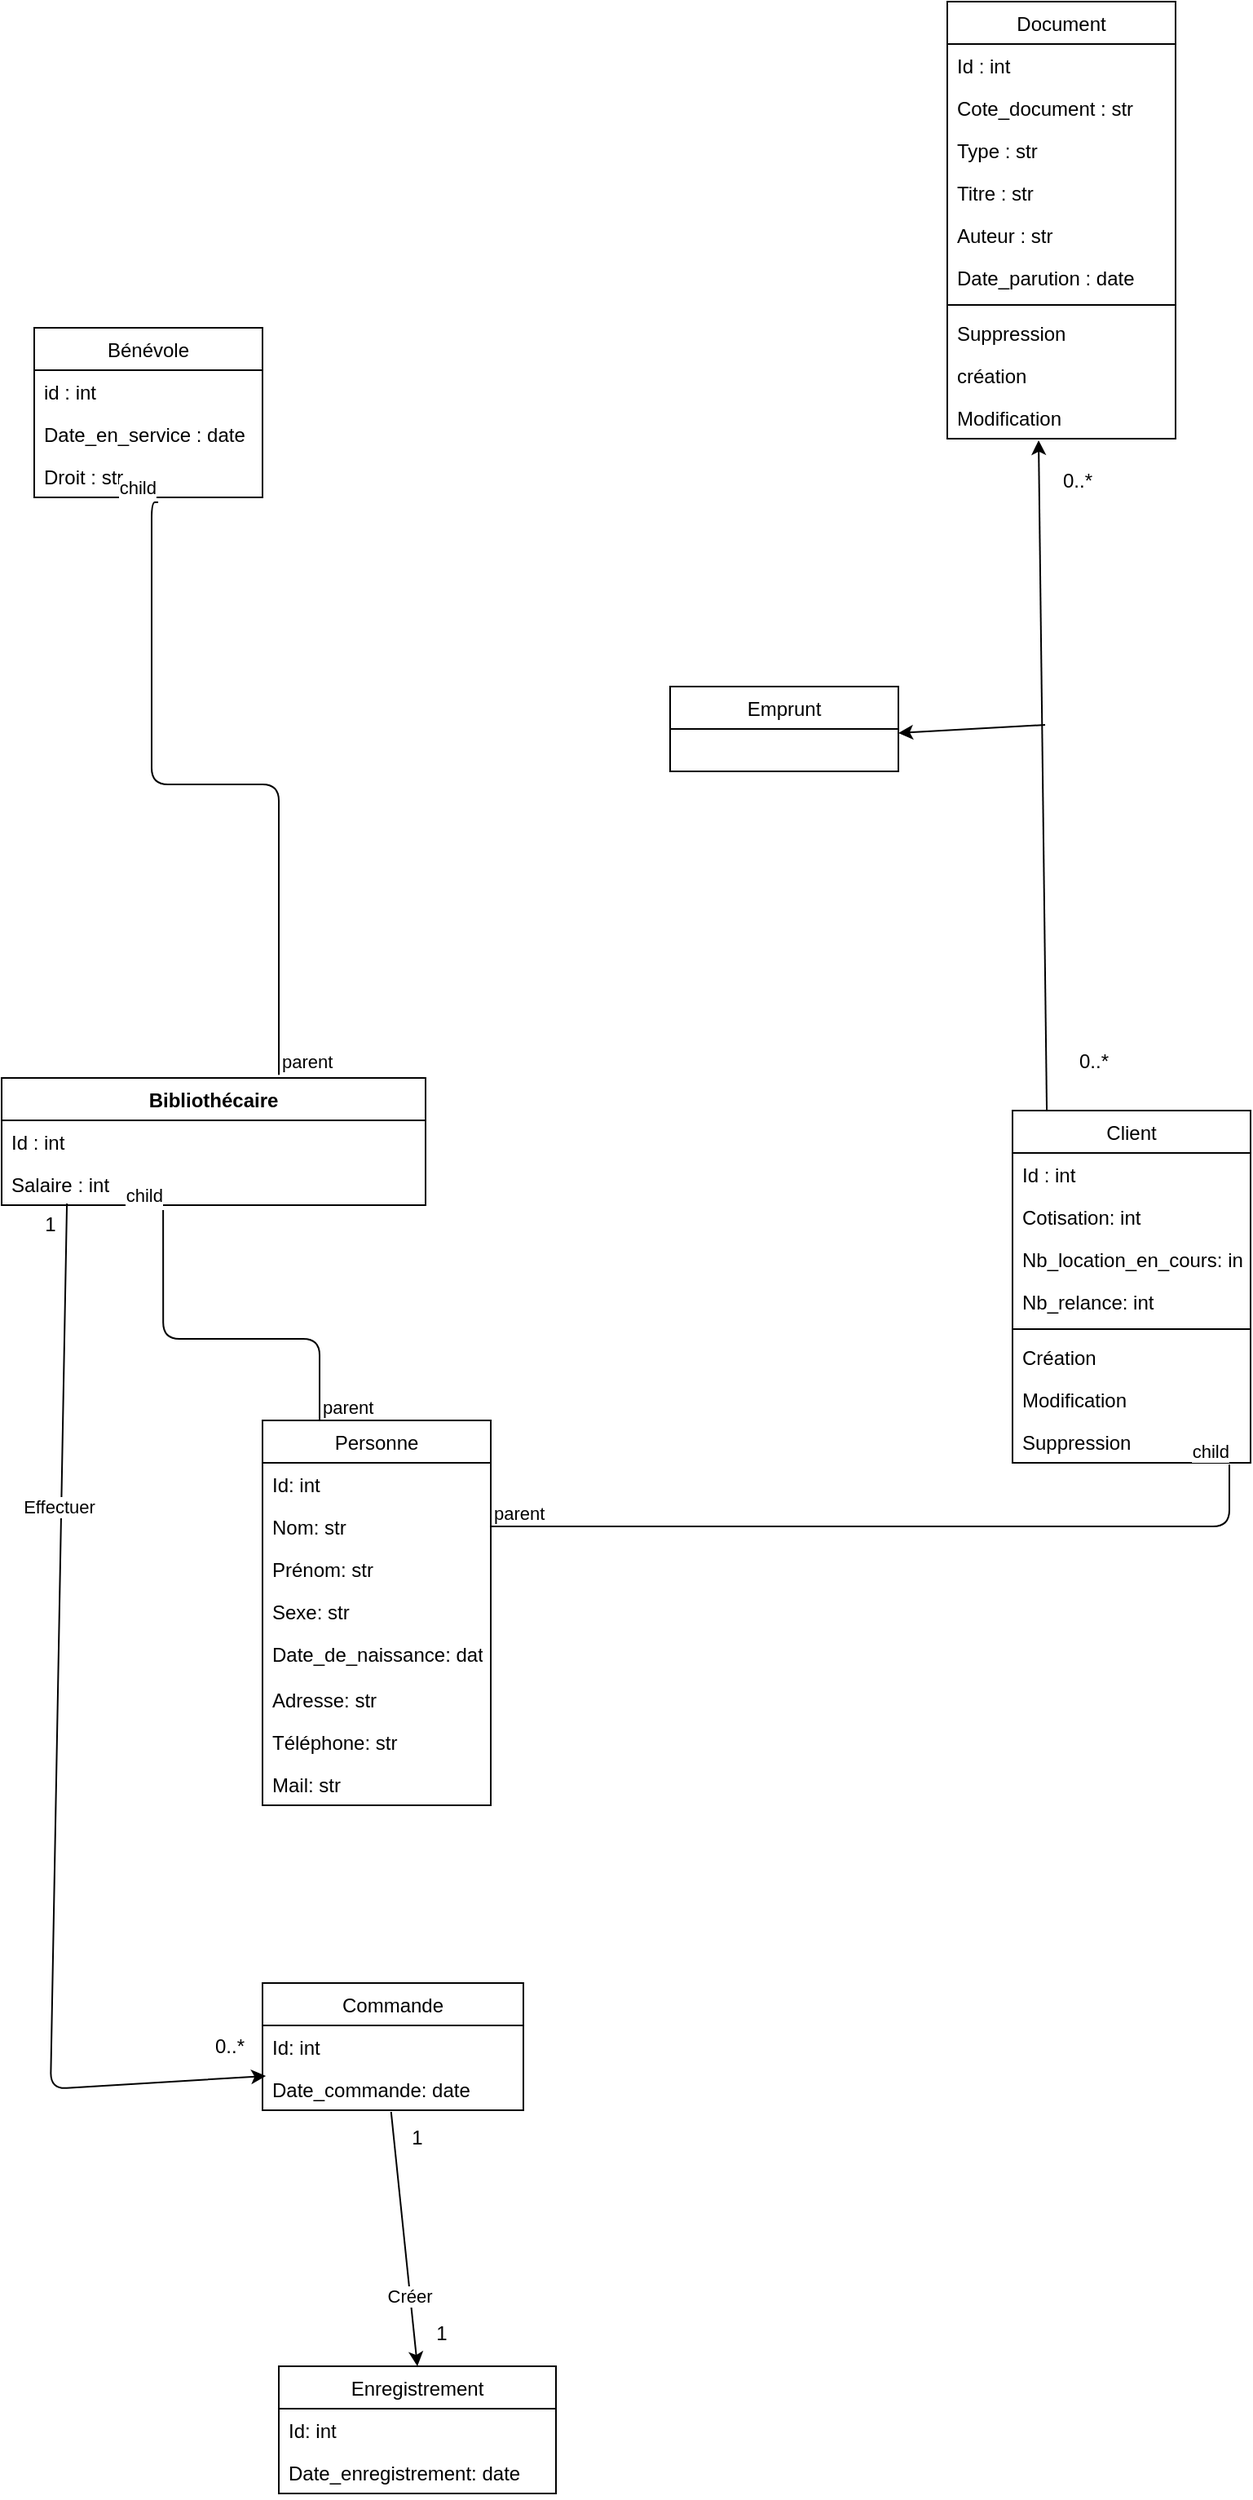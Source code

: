 <mxfile version="14.2.5" type="device"><diagram id="OYyhkcdiuvXrvP6uyowY" name="Diagramme des classes - entité"><mxGraphModel dx="1022" dy="1875" grid="1" gridSize="10" guides="1" tooltips="1" connect="1" arrows="1" fold="1" page="1" pageScale="1" pageWidth="827" pageHeight="1169" math="0" shadow="0"><root><mxCell id="0"/><mxCell id="1" parent="0"/><mxCell id="fWSXPYJICrlra-UiTmL8-9" value="Personne" style="swimlane;fontStyle=0;childLayout=stackLayout;horizontal=1;startSize=26;fillColor=none;horizontalStack=0;resizeParent=1;resizeParentMax=0;resizeLast=0;collapsible=1;marginBottom=0;" parent="1" vertex="1"><mxGeometry x="180" y="240" width="140" height="236" as="geometry"/></mxCell><mxCell id="fWSXPYJICrlra-UiTmL8-25" value="Id: int" style="text;strokeColor=none;fillColor=none;align=left;verticalAlign=top;spacingLeft=4;spacingRight=4;overflow=hidden;rotatable=0;points=[[0,0.5],[1,0.5]];portConstraint=eastwest;" parent="fWSXPYJICrlra-UiTmL8-9" vertex="1"><mxGeometry y="26" width="140" height="26" as="geometry"/></mxCell><mxCell id="fWSXPYJICrlra-UiTmL8-10" value="Nom: str" style="text;strokeColor=none;fillColor=none;align=left;verticalAlign=top;spacingLeft=4;spacingRight=4;overflow=hidden;rotatable=0;points=[[0,0.5],[1,0.5]];portConstraint=eastwest;" parent="fWSXPYJICrlra-UiTmL8-9" vertex="1"><mxGeometry y="52" width="140" height="26" as="geometry"/></mxCell><mxCell id="fWSXPYJICrlra-UiTmL8-27" value="Prénom: str" style="text;strokeColor=none;fillColor=none;align=left;verticalAlign=top;spacingLeft=4;spacingRight=4;overflow=hidden;rotatable=0;points=[[0,0.5],[1,0.5]];portConstraint=eastwest;" parent="fWSXPYJICrlra-UiTmL8-9" vertex="1"><mxGeometry y="78" width="140" height="26" as="geometry"/></mxCell><mxCell id="fWSXPYJICrlra-UiTmL8-26" value="Sexe: str" style="text;strokeColor=none;fillColor=none;align=left;verticalAlign=top;spacingLeft=4;spacingRight=4;overflow=hidden;rotatable=0;points=[[0,0.5],[1,0.5]];portConstraint=eastwest;" parent="fWSXPYJICrlra-UiTmL8-9" vertex="1"><mxGeometry y="104" width="140" height="26" as="geometry"/></mxCell><mxCell id="fWSXPYJICrlra-UiTmL8-11" value="Date_de_naissance: date" style="text;strokeColor=none;fillColor=none;align=left;verticalAlign=top;spacingLeft=4;spacingRight=4;overflow=hidden;rotatable=0;points=[[0,0.5],[1,0.5]];portConstraint=eastwest;" parent="fWSXPYJICrlra-UiTmL8-9" vertex="1"><mxGeometry y="130" width="140" height="28" as="geometry"/></mxCell><mxCell id="fWSXPYJICrlra-UiTmL8-28" value="Adresse: str" style="text;strokeColor=none;fillColor=none;align=left;verticalAlign=top;spacingLeft=4;spacingRight=4;overflow=hidden;rotatable=0;points=[[0,0.5],[1,0.5]];portConstraint=eastwest;" parent="fWSXPYJICrlra-UiTmL8-9" vertex="1"><mxGeometry y="158" width="140" height="26" as="geometry"/></mxCell><mxCell id="fWSXPYJICrlra-UiTmL8-29" value="Téléphone: str" style="text;strokeColor=none;fillColor=none;align=left;verticalAlign=top;spacingLeft=4;spacingRight=4;overflow=hidden;rotatable=0;points=[[0,0.5],[1,0.5]];portConstraint=eastwest;" parent="fWSXPYJICrlra-UiTmL8-9" vertex="1"><mxGeometry y="184" width="140" height="26" as="geometry"/></mxCell><mxCell id="fWSXPYJICrlra-UiTmL8-30" value="Mail: str" style="text;strokeColor=none;fillColor=none;align=left;verticalAlign=top;spacingLeft=4;spacingRight=4;overflow=hidden;rotatable=0;points=[[0,0.5],[1,0.5]];portConstraint=eastwest;" parent="fWSXPYJICrlra-UiTmL8-9" vertex="1"><mxGeometry y="210" width="140" height="26" as="geometry"/></mxCell><mxCell id="fWSXPYJICrlra-UiTmL8-17" value="Bénévole" style="swimlane;fontStyle=0;childLayout=stackLayout;horizontal=1;startSize=26;fillColor=none;horizontalStack=0;resizeParent=1;resizeParentMax=0;resizeLast=0;collapsible=1;marginBottom=0;" parent="1" vertex="1"><mxGeometry x="40" y="-430" width="140" height="104" as="geometry"/></mxCell><mxCell id="fWSXPYJICrlra-UiTmL8-18" value="id : int" style="text;strokeColor=none;fillColor=none;align=left;verticalAlign=top;spacingLeft=4;spacingRight=4;overflow=hidden;rotatable=0;points=[[0,0.5],[1,0.5]];portConstraint=eastwest;" parent="fWSXPYJICrlra-UiTmL8-17" vertex="1"><mxGeometry y="26" width="140" height="26" as="geometry"/></mxCell><mxCell id="fWSXPYJICrlra-UiTmL8-19" value="Date_en_service : date" style="text;strokeColor=none;fillColor=none;align=left;verticalAlign=top;spacingLeft=4;spacingRight=4;overflow=hidden;rotatable=0;points=[[0,0.5],[1,0.5]];portConstraint=eastwest;" parent="fWSXPYJICrlra-UiTmL8-17" vertex="1"><mxGeometry y="52" width="140" height="26" as="geometry"/></mxCell><mxCell id="fWSXPYJICrlra-UiTmL8-45" value="Droit : str" style="text;strokeColor=none;fillColor=none;align=left;verticalAlign=top;spacingLeft=4;spacingRight=4;overflow=hidden;rotatable=0;points=[[0,0.5],[1,0.5]];portConstraint=eastwest;" parent="fWSXPYJICrlra-UiTmL8-17" vertex="1"><mxGeometry y="78" width="140" height="26" as="geometry"/></mxCell><mxCell id="fWSXPYJICrlra-UiTmL8-21" value="Client" style="swimlane;fontStyle=0;childLayout=stackLayout;horizontal=1;startSize=26;fillColor=none;horizontalStack=0;resizeParent=1;resizeParentMax=0;resizeLast=0;collapsible=1;marginBottom=0;" parent="1" vertex="1"><mxGeometry x="640" y="50" width="146" height="216" as="geometry"/></mxCell><mxCell id="fWSXPYJICrlra-UiTmL8-22" value="Id : int" style="text;strokeColor=none;fillColor=none;align=left;verticalAlign=top;spacingLeft=4;spacingRight=4;overflow=hidden;rotatable=0;points=[[0,0.5],[1,0.5]];portConstraint=eastwest;" parent="fWSXPYJICrlra-UiTmL8-21" vertex="1"><mxGeometry y="26" width="146" height="26" as="geometry"/></mxCell><mxCell id="fWSXPYJICrlra-UiTmL8-23" value="Cotisation: int" style="text;strokeColor=none;fillColor=none;align=left;verticalAlign=top;spacingLeft=4;spacingRight=4;overflow=hidden;rotatable=0;points=[[0,0.5],[1,0.5]];portConstraint=eastwest;" parent="fWSXPYJICrlra-UiTmL8-21" vertex="1"><mxGeometry y="52" width="146" height="26" as="geometry"/></mxCell><mxCell id="fWSXPYJICrlra-UiTmL8-46" value="Nb_location_en_cours: int" style="text;strokeColor=none;fillColor=none;align=left;verticalAlign=top;spacingLeft=4;spacingRight=4;overflow=hidden;rotatable=0;points=[[0,0.5],[1,0.5]];portConstraint=eastwest;" parent="fWSXPYJICrlra-UiTmL8-21" vertex="1"><mxGeometry y="78" width="146" height="26" as="geometry"/></mxCell><mxCell id="fWSXPYJICrlra-UiTmL8-104" value="Nb_relance: int" style="text;strokeColor=none;fillColor=none;align=left;verticalAlign=top;spacingLeft=4;spacingRight=4;overflow=hidden;rotatable=0;points=[[0,0.5],[1,0.5]];portConstraint=eastwest;" parent="fWSXPYJICrlra-UiTmL8-21" vertex="1"><mxGeometry y="104" width="146" height="26" as="geometry"/></mxCell><mxCell id="zAurbnMxxtD6ic4PUHuv-18" value="" style="line;strokeWidth=1;fillColor=none;align=left;verticalAlign=middle;spacingTop=-1;spacingLeft=3;spacingRight=3;rotatable=0;labelPosition=right;points=[];portConstraint=eastwest;" parent="fWSXPYJICrlra-UiTmL8-21" vertex="1"><mxGeometry y="130" width="146" height="8" as="geometry"/></mxCell><mxCell id="zAurbnMxxtD6ic4PUHuv-15" value="Création" style="text;strokeColor=none;fillColor=none;align=left;verticalAlign=top;spacingLeft=4;spacingRight=4;overflow=hidden;rotatable=0;points=[[0,0.5],[1,0.5]];portConstraint=eastwest;" parent="fWSXPYJICrlra-UiTmL8-21" vertex="1"><mxGeometry y="138" width="146" height="26" as="geometry"/></mxCell><mxCell id="zAurbnMxxtD6ic4PUHuv-16" value="Modification" style="text;strokeColor=none;fillColor=none;align=left;verticalAlign=top;spacingLeft=4;spacingRight=4;overflow=hidden;rotatable=0;points=[[0,0.5],[1,0.5]];portConstraint=eastwest;" parent="fWSXPYJICrlra-UiTmL8-21" vertex="1"><mxGeometry y="164" width="146" height="26" as="geometry"/></mxCell><mxCell id="zAurbnMxxtD6ic4PUHuv-17" value="Suppression" style="text;strokeColor=none;fillColor=none;align=left;verticalAlign=top;spacingLeft=4;spacingRight=4;overflow=hidden;rotatable=0;points=[[0,0.5],[1,0.5]];portConstraint=eastwest;" parent="fWSXPYJICrlra-UiTmL8-21" vertex="1"><mxGeometry y="190" width="146" height="26" as="geometry"/></mxCell><mxCell id="fWSXPYJICrlra-UiTmL8-31" value="Bibliothécaire" style="swimlane;fontStyle=1;align=center;verticalAlign=top;childLayout=stackLayout;horizontal=1;startSize=26;horizontalStack=0;resizeParent=1;resizeParentMax=0;resizeLast=0;collapsible=1;marginBottom=0;" parent="1" vertex="1"><mxGeometry x="20" y="30" width="260" height="78" as="geometry"><mxRectangle x="10" y="390" width="110" height="26" as="alternateBounds"/></mxGeometry></mxCell><mxCell id="fWSXPYJICrlra-UiTmL8-32" value="Id : int" style="text;strokeColor=none;fillColor=none;align=left;verticalAlign=top;spacingLeft=4;spacingRight=4;overflow=hidden;rotatable=0;points=[[0,0.5],[1,0.5]];portConstraint=eastwest;" parent="fWSXPYJICrlra-UiTmL8-31" vertex="1"><mxGeometry y="26" width="260" height="26" as="geometry"/></mxCell><mxCell id="fWSXPYJICrlra-UiTmL8-98" value="Salaire : int" style="text;strokeColor=none;fillColor=none;align=left;verticalAlign=top;spacingLeft=4;spacingRight=4;overflow=hidden;rotatable=0;points=[[0,0.5],[1,0.5]];portConstraint=eastwest;" parent="fWSXPYJICrlra-UiTmL8-31" vertex="1"><mxGeometry y="52" width="260" height="26" as="geometry"/></mxCell><mxCell id="fWSXPYJICrlra-UiTmL8-62" value="Commande" style="swimlane;fontStyle=0;childLayout=stackLayout;horizontal=1;startSize=26;fillColor=none;horizontalStack=0;resizeParent=1;resizeParentMax=0;resizeLast=0;collapsible=1;marginBottom=0;" parent="1" vertex="1"><mxGeometry x="180" y="585" width="160" height="78" as="geometry"/></mxCell><mxCell id="fWSXPYJICrlra-UiTmL8-63" value="Id: int" style="text;strokeColor=none;fillColor=none;align=left;verticalAlign=top;spacingLeft=4;spacingRight=4;overflow=hidden;rotatable=0;points=[[0,0.5],[1,0.5]];portConstraint=eastwest;" parent="fWSXPYJICrlra-UiTmL8-62" vertex="1"><mxGeometry y="26" width="160" height="26" as="geometry"/></mxCell><mxCell id="fWSXPYJICrlra-UiTmL8-65" value="Date_commande: date" style="text;strokeColor=none;fillColor=none;align=left;verticalAlign=top;spacingLeft=4;spacingRight=4;overflow=hidden;rotatable=0;points=[[0,0.5],[1,0.5]];portConstraint=eastwest;" parent="fWSXPYJICrlra-UiTmL8-62" vertex="1"><mxGeometry y="52" width="160" height="26" as="geometry"/></mxCell><mxCell id="fWSXPYJICrlra-UiTmL8-70" value="" style="endArrow=classic;html=1;exitX=0.493;exitY=1.038;exitDx=0;exitDy=0;exitPerimeter=0;entryX=0.5;entryY=0;entryDx=0;entryDy=0;" parent="1" source="fWSXPYJICrlra-UiTmL8-65" target="fWSXPYJICrlra-UiTmL8-77" edge="1"><mxGeometry width="50" height="50" relative="1" as="geometry"><mxPoint x="390" y="820" as="sourcePoint"/><mxPoint x="257.98" y="990" as="targetPoint"/></mxGeometry></mxCell><mxCell id="fWSXPYJICrlra-UiTmL8-103" value="Créer" style="edgeLabel;html=1;align=center;verticalAlign=middle;resizable=0;points=[];" parent="fWSXPYJICrlra-UiTmL8-70" vertex="1" connectable="0"><mxGeometry x="0.444" y="-1" relative="1" as="geometry"><mxPoint as="offset"/></mxGeometry></mxCell><mxCell id="fWSXPYJICrlra-UiTmL8-77" value="Enregistrement" style="swimlane;fontStyle=0;childLayout=stackLayout;horizontal=1;startSize=26;fillColor=none;horizontalStack=0;resizeParent=1;resizeParentMax=0;resizeLast=0;collapsible=1;marginBottom=0;" parent="1" vertex="1"><mxGeometry x="190" y="820" width="170" height="78" as="geometry"/></mxCell><mxCell id="fWSXPYJICrlra-UiTmL8-78" value="Id: int" style="text;strokeColor=none;fillColor=none;align=left;verticalAlign=top;spacingLeft=4;spacingRight=4;overflow=hidden;rotatable=0;points=[[0,0.5],[1,0.5]];portConstraint=eastwest;" parent="fWSXPYJICrlra-UiTmL8-77" vertex="1"><mxGeometry y="26" width="170" height="26" as="geometry"/></mxCell><mxCell id="fWSXPYJICrlra-UiTmL8-79" value="Date_enregistrement: date" style="text;strokeColor=none;fillColor=none;align=left;verticalAlign=top;spacingLeft=4;spacingRight=4;overflow=hidden;rotatable=0;points=[[0,0.5],[1,0.5]];portConstraint=eastwest;" parent="fWSXPYJICrlra-UiTmL8-77" vertex="1"><mxGeometry y="52" width="170" height="26" as="geometry"/></mxCell><mxCell id="fWSXPYJICrlra-UiTmL8-82" value="Document" style="swimlane;fontStyle=0;childLayout=stackLayout;horizontal=1;startSize=26;fillColor=none;horizontalStack=0;resizeParent=1;resizeParentMax=0;resizeLast=0;collapsible=1;marginBottom=0;" parent="1" vertex="1"><mxGeometry x="600" y="-630" width="140" height="268" as="geometry"/></mxCell><mxCell id="fWSXPYJICrlra-UiTmL8-83" value="Id : int" style="text;strokeColor=none;fillColor=none;align=left;verticalAlign=top;spacingLeft=4;spacingRight=4;overflow=hidden;rotatable=0;points=[[0,0.5],[1,0.5]];portConstraint=eastwest;" parent="fWSXPYJICrlra-UiTmL8-82" vertex="1"><mxGeometry y="26" width="140" height="26" as="geometry"/></mxCell><mxCell id="fWSXPYJICrlra-UiTmL8-94" value="Cote_document : str" style="text;strokeColor=none;fillColor=none;align=left;verticalAlign=top;spacingLeft=4;spacingRight=4;overflow=hidden;rotatable=0;points=[[0,0.5],[1,0.5]];portConstraint=eastwest;" parent="fWSXPYJICrlra-UiTmL8-82" vertex="1"><mxGeometry y="52" width="140" height="26" as="geometry"/></mxCell><mxCell id="fWSXPYJICrlra-UiTmL8-85" value="Type : str" style="text;strokeColor=none;fillColor=none;align=left;verticalAlign=top;spacingLeft=4;spacingRight=4;overflow=hidden;rotatable=0;points=[[0,0.5],[1,0.5]];portConstraint=eastwest;" parent="fWSXPYJICrlra-UiTmL8-82" vertex="1"><mxGeometry y="78" width="140" height="26" as="geometry"/></mxCell><mxCell id="fWSXPYJICrlra-UiTmL8-91" value="Titre : str" style="text;strokeColor=none;fillColor=none;align=left;verticalAlign=top;spacingLeft=4;spacingRight=4;overflow=hidden;rotatable=0;points=[[0,0.5],[1,0.5]];portConstraint=eastwest;" parent="fWSXPYJICrlra-UiTmL8-82" vertex="1"><mxGeometry y="104" width="140" height="26" as="geometry"/></mxCell><mxCell id="fWSXPYJICrlra-UiTmL8-84" value="Auteur : str" style="text;strokeColor=none;fillColor=none;align=left;verticalAlign=top;spacingLeft=4;spacingRight=4;overflow=hidden;rotatable=0;points=[[0,0.5],[1,0.5]];portConstraint=eastwest;" parent="fWSXPYJICrlra-UiTmL8-82" vertex="1"><mxGeometry y="130" width="140" height="26" as="geometry"/></mxCell><mxCell id="fWSXPYJICrlra-UiTmL8-93" value="Date_parution : date" style="text;strokeColor=none;fillColor=none;align=left;verticalAlign=top;spacingLeft=4;spacingRight=4;overflow=hidden;rotatable=0;points=[[0,0.5],[1,0.5]];portConstraint=eastwest;" parent="fWSXPYJICrlra-UiTmL8-82" vertex="1"><mxGeometry y="156" width="140" height="26" as="geometry"/></mxCell><mxCell id="zAurbnMxxtD6ic4PUHuv-11" value="" style="line;strokeWidth=1;fillColor=none;align=left;verticalAlign=middle;spacingTop=-1;spacingLeft=3;spacingRight=3;rotatable=0;labelPosition=right;points=[];portConstraint=eastwest;" parent="fWSXPYJICrlra-UiTmL8-82" vertex="1"><mxGeometry y="182" width="140" height="8" as="geometry"/></mxCell><mxCell id="zAurbnMxxtD6ic4PUHuv-13" value="Suppression" style="text;strokeColor=none;fillColor=none;align=left;verticalAlign=top;spacingLeft=4;spacingRight=4;overflow=hidden;rotatable=0;points=[[0,0.5],[1,0.5]];portConstraint=eastwest;" parent="fWSXPYJICrlra-UiTmL8-82" vertex="1"><mxGeometry y="190" width="140" height="26" as="geometry"/></mxCell><mxCell id="zAurbnMxxtD6ic4PUHuv-14" value="création" style="text;strokeColor=none;fillColor=none;align=left;verticalAlign=top;spacingLeft=4;spacingRight=4;overflow=hidden;rotatable=0;points=[[0,0.5],[1,0.5]];portConstraint=eastwest;" parent="fWSXPYJICrlra-UiTmL8-82" vertex="1"><mxGeometry y="216" width="140" height="26" as="geometry"/></mxCell><mxCell id="zAurbnMxxtD6ic4PUHuv-12" value="Modification" style="text;strokeColor=none;fillColor=none;align=left;verticalAlign=top;spacingLeft=4;spacingRight=4;overflow=hidden;rotatable=0;points=[[0,0.5],[1,0.5]];portConstraint=eastwest;" parent="fWSXPYJICrlra-UiTmL8-82" vertex="1"><mxGeometry y="242" width="140" height="26" as="geometry"/></mxCell><mxCell id="fWSXPYJICrlra-UiTmL8-88" value="" style="endArrow=classic;html=1;exitX=0.144;exitY=0;exitDx=0;exitDy=0;entryX=0.4;entryY=1.038;entryDx=0;entryDy=0;exitPerimeter=0;entryPerimeter=0;" parent="1" source="fWSXPYJICrlra-UiTmL8-21" target="zAurbnMxxtD6ic4PUHuv-12" edge="1"><mxGeometry width="50" height="50" relative="1" as="geometry"><mxPoint x="390" y="520" as="sourcePoint"/><mxPoint x="663.98" y="-142" as="targetPoint"/></mxGeometry></mxCell><mxCell id="fWSXPYJICrlra-UiTmL8-90" value="" style="endArrow=classic;html=1;strokeColor=#000000;entryX=0.013;entryY=0.192;entryDx=0;entryDy=0;entryPerimeter=0;exitX=0.154;exitY=0.962;exitDx=0;exitDy=0;exitPerimeter=0;" parent="1" source="fWSXPYJICrlra-UiTmL8-98" target="fWSXPYJICrlra-UiTmL8-65" edge="1"><mxGeometry width="50" height="50" relative="1" as="geometry"><mxPoint x="241" y="570" as="sourcePoint"/><mxPoint x="440" y="570" as="targetPoint"/><Array as="points"><mxPoint x="50" y="650"/></Array></mxGeometry></mxCell><mxCell id="fWSXPYJICrlra-UiTmL8-102" value="Effectuer" style="edgeLabel;html=1;align=center;verticalAlign=middle;resizable=0;points=[];" parent="fWSXPYJICrlra-UiTmL8-90" vertex="1" connectable="0"><mxGeometry x="-0.45" y="-2" relative="1" as="geometry"><mxPoint as="offset"/></mxGeometry></mxCell><mxCell id="fWSXPYJICrlra-UiTmL8-111" value="0..*" style="text;html=1;strokeColor=none;fillColor=none;align=center;verticalAlign=middle;whiteSpace=wrap;rounded=0;" parent="1" vertex="1"><mxGeometry x="140" y="614" width="40" height="20" as="geometry"/></mxCell><mxCell id="fWSXPYJICrlra-UiTmL8-112" value="1" style="text;html=1;strokeColor=none;fillColor=none;align=center;verticalAlign=middle;whiteSpace=wrap;rounded=0;" parent="1" vertex="1"><mxGeometry x="30" y="110" width="40" height="20" as="geometry"/></mxCell><mxCell id="fWSXPYJICrlra-UiTmL8-113" value="1" style="text;html=1;strokeColor=none;fillColor=none;align=center;verticalAlign=middle;whiteSpace=wrap;rounded=0;" parent="1" vertex="1"><mxGeometry x="255" y="670" width="40" height="20" as="geometry"/></mxCell><mxCell id="fWSXPYJICrlra-UiTmL8-114" value="1" style="text;html=1;strokeColor=none;fillColor=none;align=center;verticalAlign=middle;whiteSpace=wrap;rounded=0;" parent="1" vertex="1"><mxGeometry x="270" y="790" width="40" height="20" as="geometry"/></mxCell><mxCell id="zAurbnMxxtD6ic4PUHuv-1" value="" style="endArrow=none;html=1;edgeStyle=orthogonalEdgeStyle;strokeColor=#000000;exitX=0.654;exitY=-0.024;exitDx=0;exitDy=0;exitPerimeter=0;entryX=0.543;entryY=1.115;entryDx=0;entryDy=0;entryPerimeter=0;" parent="1" source="fWSXPYJICrlra-UiTmL8-31" target="fWSXPYJICrlra-UiTmL8-45" edge="1"><mxGeometry relative="1" as="geometry"><mxPoint x="70" y="-70" as="sourcePoint"/><mxPoint x="230" y="-70" as="targetPoint"/><Array as="points"><mxPoint x="190" y="-150"/><mxPoint x="112" y="-150"/><mxPoint x="112" y="-323"/></Array></mxGeometry></mxCell><mxCell id="zAurbnMxxtD6ic4PUHuv-2" value="parent" style="edgeLabel;resizable=0;html=1;align=left;verticalAlign=bottom;" parent="zAurbnMxxtD6ic4PUHuv-1" connectable="0" vertex="1"><mxGeometry x="-1" relative="1" as="geometry"/></mxCell><mxCell id="zAurbnMxxtD6ic4PUHuv-3" value="child" style="edgeLabel;resizable=0;html=1;align=right;verticalAlign=bottom;" parent="zAurbnMxxtD6ic4PUHuv-1" connectable="0" vertex="1"><mxGeometry x="1" relative="1" as="geometry"/></mxCell><mxCell id="zAurbnMxxtD6ic4PUHuv-4" value="" style="endArrow=none;html=1;edgeStyle=orthogonalEdgeStyle;strokeColor=#000000;exitX=0.25;exitY=0;exitDx=0;exitDy=0;entryX=0.381;entryY=1.115;entryDx=0;entryDy=0;entryPerimeter=0;" parent="1" source="fWSXPYJICrlra-UiTmL8-9" target="fWSXPYJICrlra-UiTmL8-98" edge="1"><mxGeometry relative="1" as="geometry"><mxPoint x="100.0" y="230" as="sourcePoint"/><mxPoint x="120.1" y="148.006" as="targetPoint"/><Array as="points"><mxPoint x="215" y="190"/><mxPoint x="119" y="190"/></Array></mxGeometry></mxCell><mxCell id="zAurbnMxxtD6ic4PUHuv-5" value="parent" style="edgeLabel;resizable=0;html=1;align=left;verticalAlign=bottom;" parent="zAurbnMxxtD6ic4PUHuv-4" connectable="0" vertex="1"><mxGeometry x="-1" relative="1" as="geometry"/></mxCell><mxCell id="zAurbnMxxtD6ic4PUHuv-6" value="child" style="edgeLabel;resizable=0;html=1;align=right;verticalAlign=bottom;" parent="zAurbnMxxtD6ic4PUHuv-4" connectable="0" vertex="1"><mxGeometry x="1" relative="1" as="geometry"/></mxCell><mxCell id="zAurbnMxxtD6ic4PUHuv-7" value="" style="endArrow=none;html=1;edgeStyle=orthogonalEdgeStyle;strokeColor=#000000;exitX=1;exitY=0.5;exitDx=0;exitDy=0;entryX=0.911;entryY=1.038;entryDx=0;entryDy=0;entryPerimeter=0;" parent="1" source="fWSXPYJICrlra-UiTmL8-10" target="zAurbnMxxtD6ic4PUHuv-17" edge="1"><mxGeometry relative="1" as="geometry"><mxPoint x="430.0" y="230" as="sourcePoint"/><mxPoint x="680" y="305" as="targetPoint"/><Array as="points"><mxPoint x="773" y="305"/></Array></mxGeometry></mxCell><mxCell id="zAurbnMxxtD6ic4PUHuv-8" value="parent" style="edgeLabel;resizable=0;html=1;align=left;verticalAlign=bottom;" parent="zAurbnMxxtD6ic4PUHuv-7" connectable="0" vertex="1"><mxGeometry x="-1" relative="1" as="geometry"/></mxCell><mxCell id="zAurbnMxxtD6ic4PUHuv-9" value="child" style="edgeLabel;resizable=0;html=1;align=right;verticalAlign=bottom;" parent="zAurbnMxxtD6ic4PUHuv-7" connectable="0" vertex="1"><mxGeometry x="1" relative="1" as="geometry"/></mxCell><mxCell id="zAurbnMxxtD6ic4PUHuv-19" value="Emprunt" style="swimlane;fontStyle=0;childLayout=stackLayout;horizontal=1;startSize=26;fillColor=none;horizontalStack=0;resizeParent=1;resizeParentMax=0;resizeLast=0;collapsible=1;marginBottom=0;" parent="1" vertex="1"><mxGeometry x="430" y="-210" width="140" height="52" as="geometry"/></mxCell><mxCell id="zAurbnMxxtD6ic4PUHuv-24" value="" style="endArrow=classic;html=1;strokeColor=#000000;entryX=1;entryY=0.5;entryDx=0;entryDy=0;" parent="zAurbnMxxtD6ic4PUHuv-19" edge="1"><mxGeometry width="50" height="50" relative="1" as="geometry"><mxPoint x="230" y="23.5" as="sourcePoint"/><mxPoint x="140" y="28.5" as="targetPoint"/></mxGeometry></mxCell><mxCell id="zAurbnMxxtD6ic4PUHuv-25" value="0..*" style="text;html=1;strokeColor=none;fillColor=none;align=center;verticalAlign=middle;whiteSpace=wrap;rounded=0;" parent="1" vertex="1"><mxGeometry x="670" y="10" width="40" height="20" as="geometry"/></mxCell><mxCell id="zAurbnMxxtD6ic4PUHuv-27" value="0..*" style="text;html=1;strokeColor=none;fillColor=none;align=center;verticalAlign=middle;whiteSpace=wrap;rounded=0;" parent="1" vertex="1"><mxGeometry x="660" y="-346" width="40" height="20" as="geometry"/></mxCell></root></mxGraphModel></diagram></mxfile>